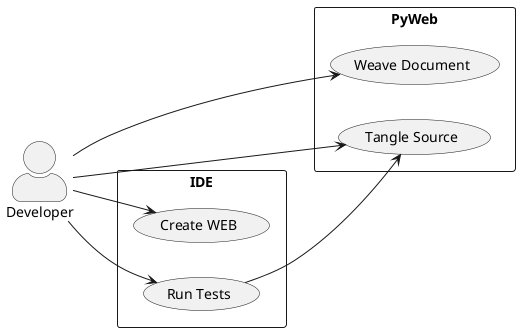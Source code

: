 @startuml context.png
left to right direction
skinparam actorStyle awesome

actor "Developer" as Dev
rectangle PyWeb {
    usecase "Tangle Source" as UC_Tangle
    usecase "Weave Document" as UC_Weave
}
rectangle IDE {
    usecase "Create WEB" as UC_Create
    usecase "Run Tests" as UC_Test
}
Dev --> UC_Tangle
Dev --> UC_Weave
Dev --> UC_Create
Dev --> UC_Test

UC_Test --> UC_Tangle
@enduml

@startuml components.png
component pyweb
component jinja
pyweb ..> jinja

component weave
weave ..> pyweb

component tangle
tangle ..> pyweb
@enduml

@startuml code_model.png
class Web
class Chunk
abstract class Command

Web *-- "1..*" Chunk
Chunk *-- "1..*" Command

class CodeChunk
Chunk <|-- CodeChunk

class NamedChunk 
Chunk <|-- NamedChunk

class OutputChunk
Chunk <|-- OutputChunk

class NamedCodeChunk 
Chunk <|-- NamedCodeChunk

class TextCommand
Command <|-- TextCommand

class CodeCommand
Command <|-- CodeCommand

class ReferenceCommand
Command <|-- ReferenceCommand

class XRefCommand
Command <|-- XRefCommand

class FileXRefCommand
XRefCommand <|-- FileXRefCommand

class MacroXRefCommand
XRefCommand <|-- MacroXRefCommand

class UseridXRefCommand
XRefCommand <|-- UseridXRefCommand
@enduml

@startuml code_emitter.png
class Web

abstract class Emitter {
    emit(web)
}

Emitter ..> Web

class Weaver
Emitter <|-- Weaver

class Tangler
Emitter <|-- Tangler

class TanglerMake
Tangler <|-- TanglerMake

abstract class ReferenceStyle
Weaver --> ReferenceStyle

class Simple
ReferenceStyle <|-- Simple

class Transitive
ReferenceStyle <|-- Transitive
@enduml

@startuml code_parser.png
class Web
class WebReader {
    parse : Web
}
WebReader ..> Web
class Tokenizer 
WebReader ..> Tokenizer

class OptionParser

class OptionDef

OptionParser *-- OptionDef

WebReader ..> OptionParser
@enduml

@startuml code_application.png
abstract class Action

class ActionSequence
Action <|-- ActionSequence
ActionSequence *-- "2..m" Action

class LoadAction
Action <|-- LoadAction

class WeaveAction
Action <|-- WeaveAction

class TangleAction
Action <|-- TangleAction

class Application

Application *-- Action
@enduml
